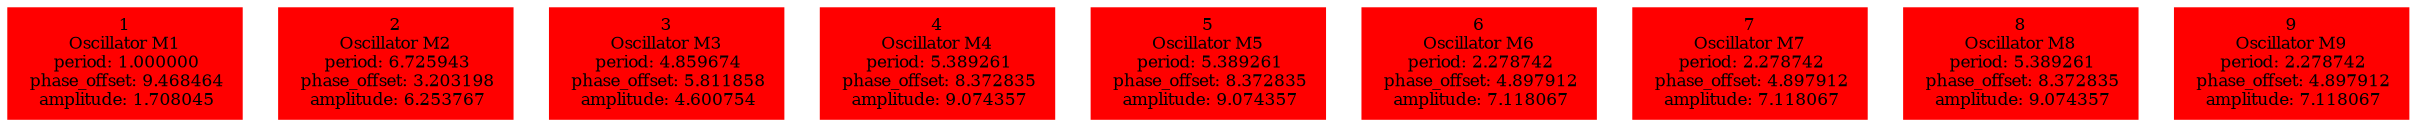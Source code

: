  digraph g{ forcelabels=true;
1 [label=<1<BR />Oscillator M1<BR /> period: 1.000000<BR /> phase_offset: 9.468464<BR /> amplitude: 1.708045>, shape=box,color=red,style=filled,fontsize=8];2 [label=<2<BR />Oscillator M2<BR /> period: 6.725943<BR /> phase_offset: 3.203198<BR /> amplitude: 6.253767>, shape=box,color=red,style=filled,fontsize=8];3 [label=<3<BR />Oscillator M3<BR /> period: 4.859674<BR /> phase_offset: 5.811858<BR /> amplitude: 4.600754>, shape=box,color=red,style=filled,fontsize=8];4 [label=<4<BR />Oscillator M4<BR /> period: 5.389261<BR /> phase_offset: 8.372835<BR /> amplitude: 9.074357>, shape=box,color=red,style=filled,fontsize=8];5 [label=<5<BR />Oscillator M5<BR /> period: 5.389261<BR /> phase_offset: 8.372835<BR /> amplitude: 9.074357>, shape=box,color=red,style=filled,fontsize=8];6 [label=<6<BR />Oscillator M6<BR /> period: 2.278742<BR /> phase_offset: 4.897912<BR /> amplitude: 7.118067>, shape=box,color=red,style=filled,fontsize=8];7 [label=<7<BR />Oscillator M7<BR /> period: 2.278742<BR /> phase_offset: 4.897912<BR /> amplitude: 7.118067>, shape=box,color=red,style=filled,fontsize=8];8 [label=<8<BR />Oscillator M8<BR /> period: 5.389261<BR /> phase_offset: 8.372835<BR /> amplitude: 9.074357>, shape=box,color=red,style=filled,fontsize=8];9 [label=<9<BR />Oscillator M9<BR /> period: 2.278742<BR /> phase_offset: 4.897912<BR /> amplitude: 7.118067>, shape=box,color=red,style=filled,fontsize=8]; }
